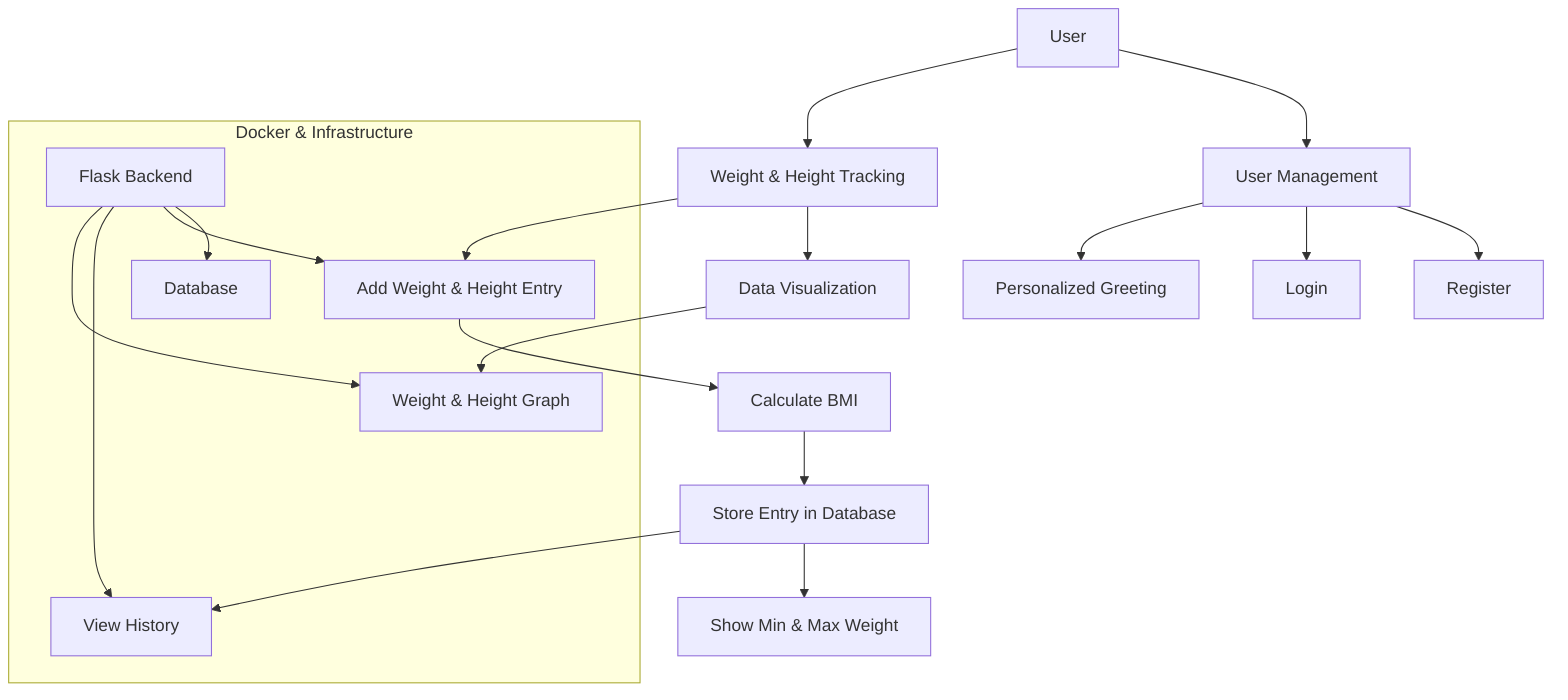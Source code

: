 flowchart TD
    %% Usuario
    U[User]

    %% Funcionalidades principales
    U --> UM[User Management]
    U --> WHT[Weight & Height Tracking]
    WHT --> DV[Data Visualization]

    %% User Management
    UM --> R[Register]
    UM --> L[Login]
    UM --> G[Personalized Greeting]

    %% Weight & Height Tracking
    WHT --> F[Add Weight & Height Entry]
    F --> BMI[Calculate BMI]
    BMI --> DB[Store Entry in Database]
    DB --> H[View History]
    DB --> MinMax[Show Min & Max Weight]

    %% Data Visualization
    DV --> Graph[Weight & Height Graph]

    %% Infraestructura
    subgraph Docker_Infra[Docker & Infrastructure]
        DB_Backend[Flask Backend]
        DB_DB[Database]
        DB_Backend --> DB_DB
        DB_Backend --> F
        DB_Backend --> H
        DB_Backend --> Graph
    end